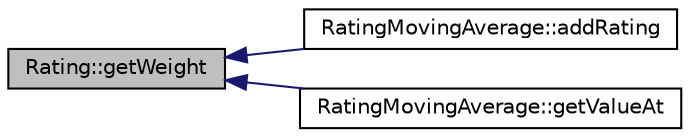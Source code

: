 digraph G
{
  edge [fontname="Helvetica",fontsize="10",labelfontname="Helvetica",labelfontsize="10"];
  node [fontname="Helvetica",fontsize="10",shape=record];
  rankdir=LR;
  Node1 [label="Rating::getWeight",height=0.2,width=0.4,color="black", fillcolor="grey75", style="filled" fontcolor="black"];
  Node1 -> Node2 [dir=back,color="midnightblue",fontsize="10",style="solid",fontname="Helvetica"];
  Node2 [label="RatingMovingAverage::addRating",height=0.2,width=0.4,color="black", fillcolor="white", style="filled",URL="$class_rating_moving_average.html#ab1dd226e65aa0a97383a5f42a51a9ff4"];
  Node1 -> Node3 [dir=back,color="midnightblue",fontsize="10",style="solid",fontname="Helvetica"];
  Node3 [label="RatingMovingAverage::getValueAt",height=0.2,width=0.4,color="black", fillcolor="white", style="filled",URL="$class_rating_moving_average.html#a191f5027c1869ebacebfd6ab3dcbda22"];
}
